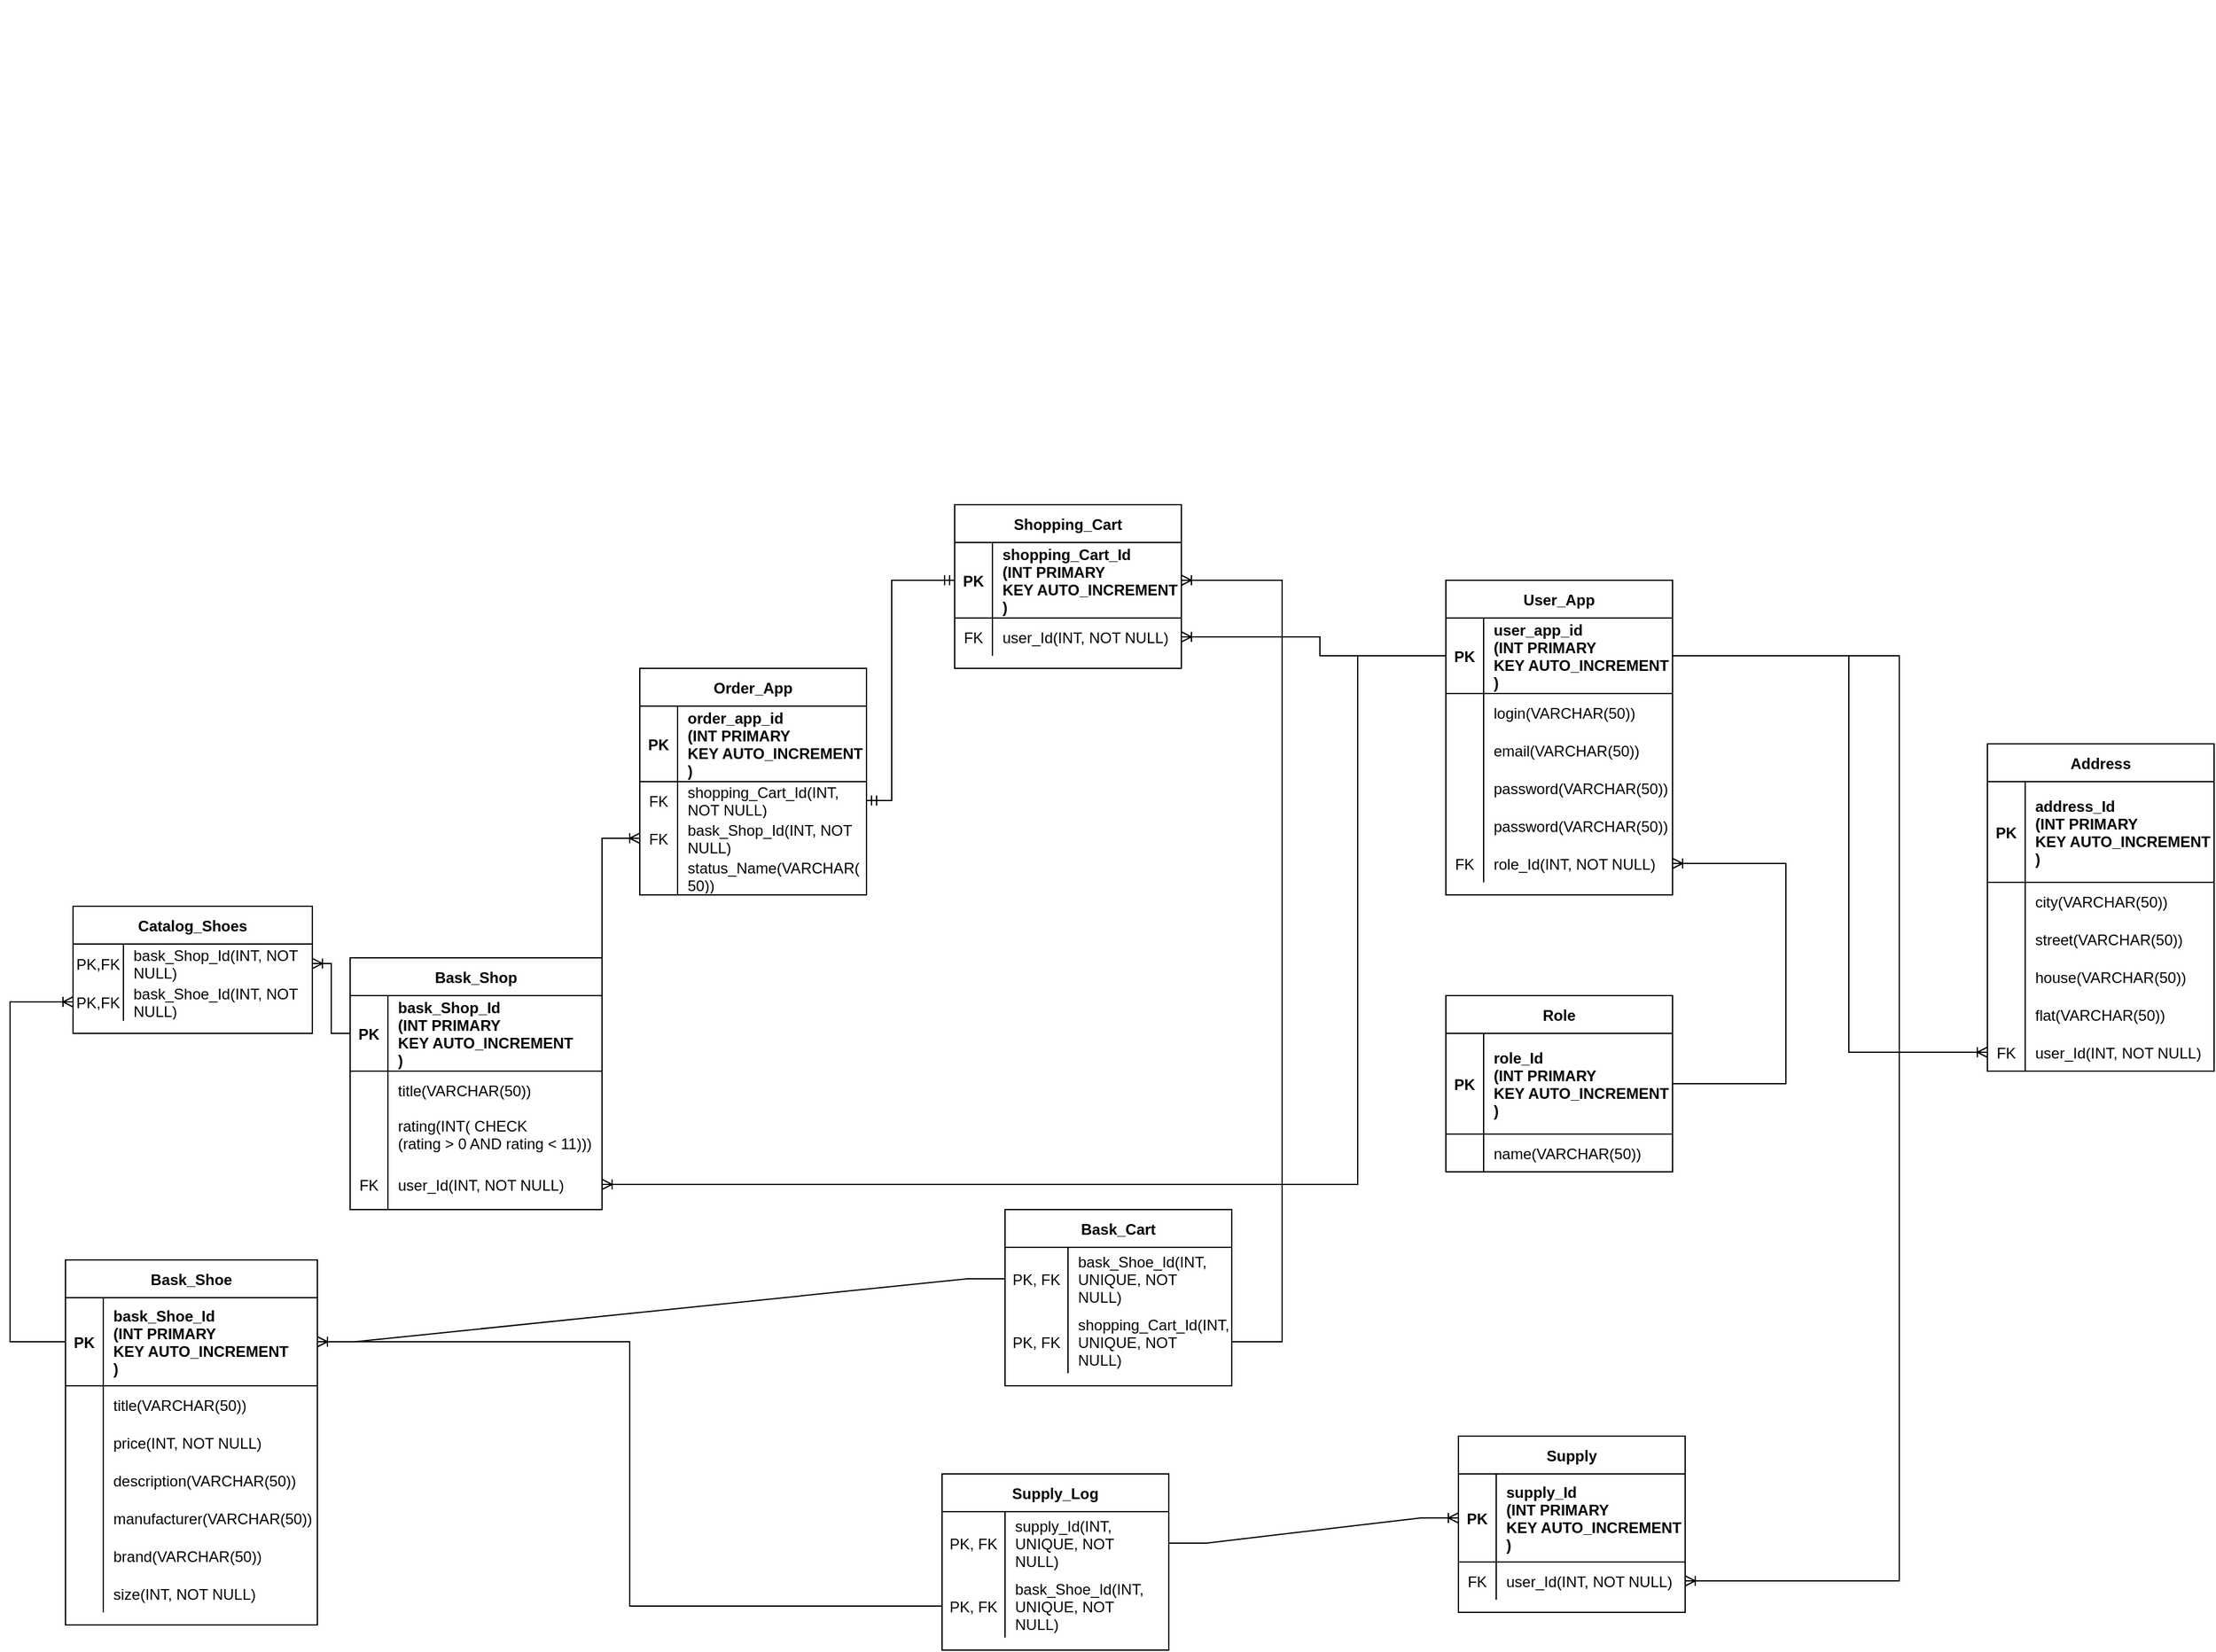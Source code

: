 <mxfile version="24.1.0" type="device">
  <diagram id="yNoJ-yTfj2-CIOD_ZB1B" name="Страница 1">
    <mxGraphModel dx="880" dy="532" grid="1" gridSize="10" guides="1" tooltips="1" connect="1" arrows="1" fold="1" page="1" pageScale="1" pageWidth="850" pageHeight="1100" math="0" shadow="0">
      <root>
        <mxCell id="0" />
        <mxCell id="1" parent="0" />
        <mxCell id="Oe3RhZO_CkqPUI96ZvwA-1" value="Bask_Shop" style="shape=table;startSize=30;container=1;collapsible=1;childLayout=tableLayout;fixedRows=1;rowLines=0;fontStyle=1;align=center;resizeLast=1;" parent="1" vertex="1">
          <mxGeometry x="300" y="1310" width="200" height="200" as="geometry" />
        </mxCell>
        <mxCell id="Oe3RhZO_CkqPUI96ZvwA-2" value="" style="shape=tableRow;horizontal=0;startSize=0;swimlaneHead=0;swimlaneBody=0;fillColor=none;collapsible=0;dropTarget=0;points=[[0,0.5],[1,0.5]];portConstraint=eastwest;top=0;left=0;right=0;bottom=1;" parent="Oe3RhZO_CkqPUI96ZvwA-1" vertex="1">
          <mxGeometry y="30" width="200" height="60" as="geometry" />
        </mxCell>
        <mxCell id="Oe3RhZO_CkqPUI96ZvwA-3" value="PK" style="shape=partialRectangle;connectable=0;fillColor=none;top=0;left=0;bottom=0;right=0;fontStyle=1;overflow=hidden;" parent="Oe3RhZO_CkqPUI96ZvwA-2" vertex="1">
          <mxGeometry width="30" height="60" as="geometry">
            <mxRectangle width="30" height="60" as="alternateBounds" />
          </mxGeometry>
        </mxCell>
        <mxCell id="Oe3RhZO_CkqPUI96ZvwA-4" value="bask_Shop_Id&#xa;(INT PRIMARY&#xa;KEY AUTO_INCREMENT&#xa;)" style="shape=partialRectangle;connectable=0;fillColor=none;top=0;left=0;bottom=0;right=0;align=left;spacingLeft=6;fontStyle=1;overflow=hidden;" parent="Oe3RhZO_CkqPUI96ZvwA-2" vertex="1">
          <mxGeometry x="30" width="170" height="60" as="geometry">
            <mxRectangle width="170" height="60" as="alternateBounds" />
          </mxGeometry>
        </mxCell>
        <mxCell id="Oe3RhZO_CkqPUI96ZvwA-5" value="" style="shape=tableRow;horizontal=0;startSize=0;swimlaneHead=0;swimlaneBody=0;fillColor=none;collapsible=0;dropTarget=0;points=[[0,0.5],[1,0.5]];portConstraint=eastwest;top=0;left=0;right=0;bottom=0;" parent="Oe3RhZO_CkqPUI96ZvwA-1" vertex="1">
          <mxGeometry y="90" width="200" height="30" as="geometry" />
        </mxCell>
        <mxCell id="Oe3RhZO_CkqPUI96ZvwA-6" value="" style="shape=partialRectangle;connectable=0;fillColor=none;top=0;left=0;bottom=0;right=0;editable=1;overflow=hidden;" parent="Oe3RhZO_CkqPUI96ZvwA-5" vertex="1">
          <mxGeometry width="30" height="30" as="geometry">
            <mxRectangle width="30" height="30" as="alternateBounds" />
          </mxGeometry>
        </mxCell>
        <mxCell id="Oe3RhZO_CkqPUI96ZvwA-7" value="title(VARCHAR(50))" style="shape=partialRectangle;connectable=0;fillColor=none;top=0;left=0;bottom=0;right=0;align=left;spacingLeft=6;overflow=hidden;" parent="Oe3RhZO_CkqPUI96ZvwA-5" vertex="1">
          <mxGeometry x="30" width="170" height="30" as="geometry">
            <mxRectangle width="170" height="30" as="alternateBounds" />
          </mxGeometry>
        </mxCell>
        <mxCell id="Oe3RhZO_CkqPUI96ZvwA-8" value="" style="shape=tableRow;horizontal=0;startSize=0;swimlaneHead=0;swimlaneBody=0;fillColor=none;collapsible=0;dropTarget=0;points=[[0,0.5],[1,0.5]];portConstraint=eastwest;top=0;left=0;right=0;bottom=0;" parent="Oe3RhZO_CkqPUI96ZvwA-1" vertex="1">
          <mxGeometry y="120" width="200" height="40" as="geometry" />
        </mxCell>
        <mxCell id="Oe3RhZO_CkqPUI96ZvwA-9" value="" style="shape=partialRectangle;connectable=0;fillColor=none;top=0;left=0;bottom=0;right=0;editable=1;overflow=hidden;" parent="Oe3RhZO_CkqPUI96ZvwA-8" vertex="1">
          <mxGeometry width="30" height="40" as="geometry">
            <mxRectangle width="30" height="40" as="alternateBounds" />
          </mxGeometry>
        </mxCell>
        <mxCell id="Oe3RhZO_CkqPUI96ZvwA-10" value="rating(INT( CHECK&#xa;(rating &gt; 0 AND rating &lt; 11)))" style="shape=partialRectangle;connectable=0;fillColor=none;top=0;left=0;bottom=0;right=0;align=left;spacingLeft=6;overflow=hidden;" parent="Oe3RhZO_CkqPUI96ZvwA-8" vertex="1">
          <mxGeometry x="30" width="170" height="40" as="geometry">
            <mxRectangle width="170" height="40" as="alternateBounds" />
          </mxGeometry>
        </mxCell>
        <mxCell id="acUnDzxLxOaTNAQlSImX-4" value="" style="shape=tableRow;horizontal=0;startSize=0;swimlaneHead=0;swimlaneBody=0;fillColor=none;collapsible=0;dropTarget=0;points=[[0,0.5],[1,0.5]];portConstraint=eastwest;top=0;left=0;right=0;bottom=0;" parent="Oe3RhZO_CkqPUI96ZvwA-1" vertex="1">
          <mxGeometry y="160" width="200" height="40" as="geometry" />
        </mxCell>
        <mxCell id="acUnDzxLxOaTNAQlSImX-5" value="FK" style="shape=partialRectangle;connectable=0;fillColor=none;top=0;left=0;bottom=0;right=0;editable=1;overflow=hidden;" parent="acUnDzxLxOaTNAQlSImX-4" vertex="1">
          <mxGeometry width="30" height="40" as="geometry">
            <mxRectangle width="30" height="40" as="alternateBounds" />
          </mxGeometry>
        </mxCell>
        <mxCell id="acUnDzxLxOaTNAQlSImX-6" value="user_Id(INT, NOT NULL)" style="shape=partialRectangle;connectable=0;fillColor=none;top=0;left=0;bottom=0;right=0;align=left;spacingLeft=6;overflow=hidden;" parent="acUnDzxLxOaTNAQlSImX-4" vertex="1">
          <mxGeometry x="30" width="170" height="40" as="geometry">
            <mxRectangle width="170" height="40" as="alternateBounds" />
          </mxGeometry>
        </mxCell>
        <mxCell id="Oe3RhZO_CkqPUI96ZvwA-21" value="Order_App" style="shape=table;startSize=30;container=1;collapsible=1;childLayout=tableLayout;fixedRows=1;rowLines=0;fontStyle=1;align=center;resizeLast=1;" parent="1" vertex="1">
          <mxGeometry x="530" y="1080" width="180" height="180" as="geometry" />
        </mxCell>
        <mxCell id="Oe3RhZO_CkqPUI96ZvwA-22" value="" style="shape=tableRow;horizontal=0;startSize=0;swimlaneHead=0;swimlaneBody=0;fillColor=none;collapsible=0;dropTarget=0;points=[[0,0.5],[1,0.5]];portConstraint=eastwest;top=0;left=0;right=0;bottom=1;" parent="Oe3RhZO_CkqPUI96ZvwA-21" vertex="1">
          <mxGeometry y="30" width="180" height="60" as="geometry" />
        </mxCell>
        <mxCell id="Oe3RhZO_CkqPUI96ZvwA-23" value="PK" style="shape=partialRectangle;connectable=0;fillColor=none;top=0;left=0;bottom=0;right=0;fontStyle=1;overflow=hidden;" parent="Oe3RhZO_CkqPUI96ZvwA-22" vertex="1">
          <mxGeometry width="30" height="60" as="geometry">
            <mxRectangle width="30" height="60" as="alternateBounds" />
          </mxGeometry>
        </mxCell>
        <mxCell id="Oe3RhZO_CkqPUI96ZvwA-24" value="order_app_id&#xa;(INT PRIMARY&#xa;KEY AUTO_INCREMENT&#xa;)" style="shape=partialRectangle;connectable=0;fillColor=none;top=0;left=0;bottom=0;right=0;align=left;spacingLeft=6;fontStyle=1;overflow=hidden;" parent="Oe3RhZO_CkqPUI96ZvwA-22" vertex="1">
          <mxGeometry x="30" width="150" height="60" as="geometry">
            <mxRectangle width="150" height="60" as="alternateBounds" />
          </mxGeometry>
        </mxCell>
        <mxCell id="Oe3RhZO_CkqPUI96ZvwA-25" value="" style="shape=tableRow;horizontal=0;startSize=0;swimlaneHead=0;swimlaneBody=0;fillColor=none;collapsible=0;dropTarget=0;points=[[0,0.5],[1,0.5]];portConstraint=eastwest;top=0;left=0;right=0;bottom=0;" parent="Oe3RhZO_CkqPUI96ZvwA-21" vertex="1">
          <mxGeometry y="90" width="180" height="30" as="geometry" />
        </mxCell>
        <mxCell id="Oe3RhZO_CkqPUI96ZvwA-26" value="FK" style="shape=partialRectangle;connectable=0;fillColor=none;top=0;left=0;bottom=0;right=0;editable=1;overflow=hidden;" parent="Oe3RhZO_CkqPUI96ZvwA-25" vertex="1">
          <mxGeometry width="30" height="30" as="geometry">
            <mxRectangle width="30" height="30" as="alternateBounds" />
          </mxGeometry>
        </mxCell>
        <mxCell id="Oe3RhZO_CkqPUI96ZvwA-27" value="shopping_Cart_Id(INT, &#xa;NOT NULL)" style="shape=partialRectangle;connectable=0;fillColor=none;top=0;left=0;bottom=0;right=0;align=left;spacingLeft=6;overflow=hidden;" parent="Oe3RhZO_CkqPUI96ZvwA-25" vertex="1">
          <mxGeometry x="30" width="150" height="30" as="geometry">
            <mxRectangle width="150" height="30" as="alternateBounds" />
          </mxGeometry>
        </mxCell>
        <mxCell id="Oe3RhZO_CkqPUI96ZvwA-28" value="" style="shape=tableRow;horizontal=0;startSize=0;swimlaneHead=0;swimlaneBody=0;fillColor=none;collapsible=0;dropTarget=0;points=[[0,0.5],[1,0.5]];portConstraint=eastwest;top=0;left=0;right=0;bottom=0;" parent="Oe3RhZO_CkqPUI96ZvwA-21" vertex="1">
          <mxGeometry y="120" width="180" height="30" as="geometry" />
        </mxCell>
        <mxCell id="Oe3RhZO_CkqPUI96ZvwA-29" value="FK" style="shape=partialRectangle;connectable=0;fillColor=none;top=0;left=0;bottom=0;right=0;editable=1;overflow=hidden;" parent="Oe3RhZO_CkqPUI96ZvwA-28" vertex="1">
          <mxGeometry width="30" height="30" as="geometry">
            <mxRectangle width="30" height="30" as="alternateBounds" />
          </mxGeometry>
        </mxCell>
        <mxCell id="Oe3RhZO_CkqPUI96ZvwA-30" value="bask_Shop_Id(INT, NOT&#xa;NULL)" style="shape=partialRectangle;connectable=0;fillColor=none;top=0;left=0;bottom=0;right=0;align=left;spacingLeft=6;overflow=hidden;" parent="Oe3RhZO_CkqPUI96ZvwA-28" vertex="1">
          <mxGeometry x="30" width="150" height="30" as="geometry">
            <mxRectangle width="150" height="30" as="alternateBounds" />
          </mxGeometry>
        </mxCell>
        <mxCell id="MRUeDRa-ElL_j2TkJYQ9-1" value="" style="shape=tableRow;horizontal=0;startSize=0;swimlaneHead=0;swimlaneBody=0;fillColor=none;collapsible=0;dropTarget=0;points=[[0,0.5],[1,0.5]];portConstraint=eastwest;top=0;left=0;right=0;bottom=0;" parent="Oe3RhZO_CkqPUI96ZvwA-21" vertex="1">
          <mxGeometry y="150" width="180" height="30" as="geometry" />
        </mxCell>
        <mxCell id="MRUeDRa-ElL_j2TkJYQ9-2" value="" style="shape=partialRectangle;connectable=0;fillColor=none;top=0;left=0;bottom=0;right=0;editable=1;overflow=hidden;" parent="MRUeDRa-ElL_j2TkJYQ9-1" vertex="1">
          <mxGeometry width="30" height="30" as="geometry">
            <mxRectangle width="30" height="30" as="alternateBounds" />
          </mxGeometry>
        </mxCell>
        <mxCell id="MRUeDRa-ElL_j2TkJYQ9-3" value="status_Name(VARCHAR(&#xa;50))" style="shape=partialRectangle;connectable=0;fillColor=none;top=0;left=0;bottom=0;right=0;align=left;spacingLeft=6;overflow=hidden;" parent="MRUeDRa-ElL_j2TkJYQ9-1" vertex="1">
          <mxGeometry x="30" width="150" height="30" as="geometry">
            <mxRectangle width="150" height="30" as="alternateBounds" />
          </mxGeometry>
        </mxCell>
        <mxCell id="Oe3RhZO_CkqPUI96ZvwA-47" value="Address" style="shape=table;startSize=30;container=1;collapsible=1;childLayout=tableLayout;fixedRows=1;rowLines=0;fontStyle=1;align=center;resizeLast=1;" parent="1" vertex="1">
          <mxGeometry x="1600" y="1140" width="180" height="260" as="geometry" />
        </mxCell>
        <mxCell id="Oe3RhZO_CkqPUI96ZvwA-48" value="" style="shape=tableRow;horizontal=0;startSize=0;swimlaneHead=0;swimlaneBody=0;fillColor=none;collapsible=0;dropTarget=0;points=[[0,0.5],[1,0.5]];portConstraint=eastwest;top=0;left=0;right=0;bottom=1;" parent="Oe3RhZO_CkqPUI96ZvwA-47" vertex="1">
          <mxGeometry y="30" width="180" height="80" as="geometry" />
        </mxCell>
        <mxCell id="Oe3RhZO_CkqPUI96ZvwA-49" value="PK" style="shape=partialRectangle;connectable=0;fillColor=none;top=0;left=0;bottom=0;right=0;fontStyle=1;overflow=hidden;" parent="Oe3RhZO_CkqPUI96ZvwA-48" vertex="1">
          <mxGeometry width="30" height="80" as="geometry">
            <mxRectangle width="30" height="80" as="alternateBounds" />
          </mxGeometry>
        </mxCell>
        <mxCell id="Oe3RhZO_CkqPUI96ZvwA-50" value="address_Id&#xa;(INT PRIMARY&#xa;KEY AUTO_INCREMENT&#xa;)" style="shape=partialRectangle;connectable=0;fillColor=none;top=0;left=0;bottom=0;right=0;align=left;spacingLeft=6;fontStyle=1;overflow=hidden;" parent="Oe3RhZO_CkqPUI96ZvwA-48" vertex="1">
          <mxGeometry x="30" width="150" height="80" as="geometry">
            <mxRectangle width="150" height="80" as="alternateBounds" />
          </mxGeometry>
        </mxCell>
        <mxCell id="Oe3RhZO_CkqPUI96ZvwA-51" value="" style="shape=tableRow;horizontal=0;startSize=0;swimlaneHead=0;swimlaneBody=0;fillColor=none;collapsible=0;dropTarget=0;points=[[0,0.5],[1,0.5]];portConstraint=eastwest;top=0;left=0;right=0;bottom=0;" parent="Oe3RhZO_CkqPUI96ZvwA-47" vertex="1">
          <mxGeometry y="110" width="180" height="30" as="geometry" />
        </mxCell>
        <mxCell id="Oe3RhZO_CkqPUI96ZvwA-52" value="" style="shape=partialRectangle;connectable=0;fillColor=none;top=0;left=0;bottom=0;right=0;editable=1;overflow=hidden;" parent="Oe3RhZO_CkqPUI96ZvwA-51" vertex="1">
          <mxGeometry width="30" height="30" as="geometry">
            <mxRectangle width="30" height="30" as="alternateBounds" />
          </mxGeometry>
        </mxCell>
        <mxCell id="Oe3RhZO_CkqPUI96ZvwA-53" value="city(VARCHAR(50))" style="shape=partialRectangle;connectable=0;fillColor=none;top=0;left=0;bottom=0;right=0;align=left;spacingLeft=6;overflow=hidden;" parent="Oe3RhZO_CkqPUI96ZvwA-51" vertex="1">
          <mxGeometry x="30" width="150" height="30" as="geometry">
            <mxRectangle width="150" height="30" as="alternateBounds" />
          </mxGeometry>
        </mxCell>
        <mxCell id="Oe3RhZO_CkqPUI96ZvwA-54" value="" style="shape=tableRow;horizontal=0;startSize=0;swimlaneHead=0;swimlaneBody=0;fillColor=none;collapsible=0;dropTarget=0;points=[[0,0.5],[1,0.5]];portConstraint=eastwest;top=0;left=0;right=0;bottom=0;" parent="Oe3RhZO_CkqPUI96ZvwA-47" vertex="1">
          <mxGeometry y="140" width="180" height="30" as="geometry" />
        </mxCell>
        <mxCell id="Oe3RhZO_CkqPUI96ZvwA-55" value="" style="shape=partialRectangle;connectable=0;fillColor=none;top=0;left=0;bottom=0;right=0;editable=1;overflow=hidden;" parent="Oe3RhZO_CkqPUI96ZvwA-54" vertex="1">
          <mxGeometry width="30" height="30" as="geometry">
            <mxRectangle width="30" height="30" as="alternateBounds" />
          </mxGeometry>
        </mxCell>
        <mxCell id="Oe3RhZO_CkqPUI96ZvwA-56" value="street(VARCHAR(50))" style="shape=partialRectangle;connectable=0;fillColor=none;top=0;left=0;bottom=0;right=0;align=left;spacingLeft=6;overflow=hidden;" parent="Oe3RhZO_CkqPUI96ZvwA-54" vertex="1">
          <mxGeometry x="30" width="150" height="30" as="geometry">
            <mxRectangle width="150" height="30" as="alternateBounds" />
          </mxGeometry>
        </mxCell>
        <mxCell id="Oe3RhZO_CkqPUI96ZvwA-57" value="" style="shape=tableRow;horizontal=0;startSize=0;swimlaneHead=0;swimlaneBody=0;fillColor=none;collapsible=0;dropTarget=0;points=[[0,0.5],[1,0.5]];portConstraint=eastwest;top=0;left=0;right=0;bottom=0;" parent="Oe3RhZO_CkqPUI96ZvwA-47" vertex="1">
          <mxGeometry y="170" width="180" height="30" as="geometry" />
        </mxCell>
        <mxCell id="Oe3RhZO_CkqPUI96ZvwA-58" value="" style="shape=partialRectangle;connectable=0;fillColor=none;top=0;left=0;bottom=0;right=0;editable=1;overflow=hidden;" parent="Oe3RhZO_CkqPUI96ZvwA-57" vertex="1">
          <mxGeometry width="30" height="30" as="geometry">
            <mxRectangle width="30" height="30" as="alternateBounds" />
          </mxGeometry>
        </mxCell>
        <mxCell id="Oe3RhZO_CkqPUI96ZvwA-59" value="house(VARCHAR(50))" style="shape=partialRectangle;connectable=0;fillColor=none;top=0;left=0;bottom=0;right=0;align=left;spacingLeft=6;overflow=hidden;" parent="Oe3RhZO_CkqPUI96ZvwA-57" vertex="1">
          <mxGeometry x="30" width="150" height="30" as="geometry">
            <mxRectangle width="150" height="30" as="alternateBounds" />
          </mxGeometry>
        </mxCell>
        <mxCell id="Oe3RhZO_CkqPUI96ZvwA-60" value="" style="shape=tableRow;horizontal=0;startSize=0;swimlaneHead=0;swimlaneBody=0;fillColor=none;collapsible=0;dropTarget=0;points=[[0,0.5],[1,0.5]];portConstraint=eastwest;top=0;left=0;right=0;bottom=0;" parent="Oe3RhZO_CkqPUI96ZvwA-47" vertex="1">
          <mxGeometry y="200" width="180" height="30" as="geometry" />
        </mxCell>
        <mxCell id="Oe3RhZO_CkqPUI96ZvwA-61" value="" style="shape=partialRectangle;connectable=0;fillColor=none;top=0;left=0;bottom=0;right=0;editable=1;overflow=hidden;" parent="Oe3RhZO_CkqPUI96ZvwA-60" vertex="1">
          <mxGeometry width="30" height="30" as="geometry">
            <mxRectangle width="30" height="30" as="alternateBounds" />
          </mxGeometry>
        </mxCell>
        <mxCell id="Oe3RhZO_CkqPUI96ZvwA-62" value="flat(VARCHAR(50))" style="shape=partialRectangle;connectable=0;fillColor=none;top=0;left=0;bottom=0;right=0;align=left;spacingLeft=6;overflow=hidden;" parent="Oe3RhZO_CkqPUI96ZvwA-60" vertex="1">
          <mxGeometry x="30" width="150" height="30" as="geometry">
            <mxRectangle width="150" height="30" as="alternateBounds" />
          </mxGeometry>
        </mxCell>
        <mxCell id="acUnDzxLxOaTNAQlSImX-10" value="" style="shape=tableRow;horizontal=0;startSize=0;swimlaneHead=0;swimlaneBody=0;fillColor=none;collapsible=0;dropTarget=0;points=[[0,0.5],[1,0.5]];portConstraint=eastwest;top=0;left=0;right=0;bottom=0;" parent="Oe3RhZO_CkqPUI96ZvwA-47" vertex="1">
          <mxGeometry y="230" width="180" height="30" as="geometry" />
        </mxCell>
        <mxCell id="acUnDzxLxOaTNAQlSImX-11" value="FK" style="shape=partialRectangle;connectable=0;fillColor=none;top=0;left=0;bottom=0;right=0;editable=1;overflow=hidden;" parent="acUnDzxLxOaTNAQlSImX-10" vertex="1">
          <mxGeometry width="30" height="30" as="geometry">
            <mxRectangle width="30" height="30" as="alternateBounds" />
          </mxGeometry>
        </mxCell>
        <mxCell id="acUnDzxLxOaTNAQlSImX-12" value="user_Id(INT, NOT NULL)" style="shape=partialRectangle;connectable=0;fillColor=none;top=0;left=0;bottom=0;right=0;align=left;spacingLeft=6;overflow=hidden;" parent="acUnDzxLxOaTNAQlSImX-10" vertex="1">
          <mxGeometry x="30" width="150" height="30" as="geometry">
            <mxRectangle width="150" height="30" as="alternateBounds" />
          </mxGeometry>
        </mxCell>
        <mxCell id="Oe3RhZO_CkqPUI96ZvwA-73" value="Catalog_Shoes" style="shape=table;startSize=30;container=1;collapsible=1;childLayout=tableLayout;fixedRows=1;rowLines=0;fontStyle=1;align=center;resizeLast=1;" parent="1" vertex="1">
          <mxGeometry x="80" y="1269" width="190" height="101.0" as="geometry" />
        </mxCell>
        <mxCell id="Oe3RhZO_CkqPUI96ZvwA-77" value="" style="shape=tableRow;horizontal=0;startSize=0;swimlaneHead=0;swimlaneBody=0;fillColor=none;collapsible=0;dropTarget=0;points=[[0,0.5],[1,0.5]];portConstraint=eastwest;top=0;left=0;right=0;bottom=0;" parent="Oe3RhZO_CkqPUI96ZvwA-73" vertex="1">
          <mxGeometry y="30" width="190" height="31" as="geometry" />
        </mxCell>
        <mxCell id="Oe3RhZO_CkqPUI96ZvwA-78" value="PK,FK" style="shape=partialRectangle;connectable=0;fillColor=none;top=0;left=0;bottom=0;right=0;editable=1;overflow=hidden;" parent="Oe3RhZO_CkqPUI96ZvwA-77" vertex="1">
          <mxGeometry width="40" height="31" as="geometry">
            <mxRectangle width="40" height="31" as="alternateBounds" />
          </mxGeometry>
        </mxCell>
        <mxCell id="Oe3RhZO_CkqPUI96ZvwA-79" value="bask_Shop_Id(INT, NOT&#xa;NULL)" style="shape=partialRectangle;connectable=0;fillColor=none;top=0;left=0;bottom=0;right=0;align=left;spacingLeft=6;overflow=hidden;" parent="Oe3RhZO_CkqPUI96ZvwA-77" vertex="1">
          <mxGeometry x="40" width="150" height="31" as="geometry">
            <mxRectangle width="150" height="31" as="alternateBounds" />
          </mxGeometry>
        </mxCell>
        <mxCell id="Oe3RhZO_CkqPUI96ZvwA-80" value="" style="shape=tableRow;horizontal=0;startSize=0;swimlaneHead=0;swimlaneBody=0;fillColor=none;collapsible=0;dropTarget=0;points=[[0,0.5],[1,0.5]];portConstraint=eastwest;top=0;left=0;right=0;bottom=0;" parent="Oe3RhZO_CkqPUI96ZvwA-73" vertex="1">
          <mxGeometry y="61" width="190" height="30" as="geometry" />
        </mxCell>
        <mxCell id="Oe3RhZO_CkqPUI96ZvwA-81" value="PK,FK" style="shape=partialRectangle;connectable=0;fillColor=none;top=0;left=0;bottom=0;right=0;editable=1;overflow=hidden;" parent="Oe3RhZO_CkqPUI96ZvwA-80" vertex="1">
          <mxGeometry width="40" height="30" as="geometry">
            <mxRectangle width="40" height="30" as="alternateBounds" />
          </mxGeometry>
        </mxCell>
        <mxCell id="Oe3RhZO_CkqPUI96ZvwA-82" value="bask_Shoe_Id(INT, NOT&#xa;NULL)" style="shape=partialRectangle;connectable=0;fillColor=none;top=0;left=0;bottom=0;right=0;align=left;spacingLeft=6;overflow=hidden;" parent="Oe3RhZO_CkqPUI96ZvwA-80" vertex="1">
          <mxGeometry x="40" width="150" height="30" as="geometry">
            <mxRectangle width="150" height="30" as="alternateBounds" />
          </mxGeometry>
        </mxCell>
        <mxCell id="Oe3RhZO_CkqPUI96ZvwA-83" value="Bask_Shoe" style="shape=table;startSize=30;container=1;collapsible=1;childLayout=tableLayout;fixedRows=1;rowLines=0;fontStyle=1;align=center;resizeLast=1;" parent="1" vertex="1">
          <mxGeometry x="74" y="1550" width="200" height="290" as="geometry" />
        </mxCell>
        <mxCell id="Oe3RhZO_CkqPUI96ZvwA-84" value="" style="shape=tableRow;horizontal=0;startSize=0;swimlaneHead=0;swimlaneBody=0;fillColor=none;collapsible=0;dropTarget=0;points=[[0,0.5],[1,0.5]];portConstraint=eastwest;top=0;left=0;right=0;bottom=1;" parent="Oe3RhZO_CkqPUI96ZvwA-83" vertex="1">
          <mxGeometry y="30" width="200" height="70" as="geometry" />
        </mxCell>
        <mxCell id="Oe3RhZO_CkqPUI96ZvwA-85" value="PK" style="shape=partialRectangle;connectable=0;fillColor=none;top=0;left=0;bottom=0;right=0;fontStyle=1;overflow=hidden;" parent="Oe3RhZO_CkqPUI96ZvwA-84" vertex="1">
          <mxGeometry width="30" height="70" as="geometry">
            <mxRectangle width="30" height="70" as="alternateBounds" />
          </mxGeometry>
        </mxCell>
        <mxCell id="Oe3RhZO_CkqPUI96ZvwA-86" value="bask_Shoe_Id&#xa;(INT PRIMARY&#xa;KEY AUTO_INCREMENT&#xa;)" style="shape=partialRectangle;connectable=0;fillColor=none;top=0;left=0;bottom=0;right=0;align=left;spacingLeft=6;fontStyle=1;overflow=hidden;" parent="Oe3RhZO_CkqPUI96ZvwA-84" vertex="1">
          <mxGeometry x="30" width="170" height="70" as="geometry">
            <mxRectangle width="170" height="70" as="alternateBounds" />
          </mxGeometry>
        </mxCell>
        <mxCell id="Oe3RhZO_CkqPUI96ZvwA-87" value="" style="shape=tableRow;horizontal=0;startSize=0;swimlaneHead=0;swimlaneBody=0;fillColor=none;collapsible=0;dropTarget=0;points=[[0,0.5],[1,0.5]];portConstraint=eastwest;top=0;left=0;right=0;bottom=0;" parent="Oe3RhZO_CkqPUI96ZvwA-83" vertex="1">
          <mxGeometry y="100" width="200" height="30" as="geometry" />
        </mxCell>
        <mxCell id="Oe3RhZO_CkqPUI96ZvwA-88" value="" style="shape=partialRectangle;connectable=0;fillColor=none;top=0;left=0;bottom=0;right=0;editable=1;overflow=hidden;" parent="Oe3RhZO_CkqPUI96ZvwA-87" vertex="1">
          <mxGeometry width="30" height="30" as="geometry">
            <mxRectangle width="30" height="30" as="alternateBounds" />
          </mxGeometry>
        </mxCell>
        <mxCell id="Oe3RhZO_CkqPUI96ZvwA-89" value="title(VARCHAR(50))" style="shape=partialRectangle;connectable=0;fillColor=none;top=0;left=0;bottom=0;right=0;align=left;spacingLeft=6;overflow=hidden;" parent="Oe3RhZO_CkqPUI96ZvwA-87" vertex="1">
          <mxGeometry x="30" width="170" height="30" as="geometry">
            <mxRectangle width="170" height="30" as="alternateBounds" />
          </mxGeometry>
        </mxCell>
        <mxCell id="Oe3RhZO_CkqPUI96ZvwA-90" value="" style="shape=tableRow;horizontal=0;startSize=0;swimlaneHead=0;swimlaneBody=0;fillColor=none;collapsible=0;dropTarget=0;points=[[0,0.5],[1,0.5]];portConstraint=eastwest;top=0;left=0;right=0;bottom=0;" parent="Oe3RhZO_CkqPUI96ZvwA-83" vertex="1">
          <mxGeometry y="130" width="200" height="30" as="geometry" />
        </mxCell>
        <mxCell id="Oe3RhZO_CkqPUI96ZvwA-91" value="" style="shape=partialRectangle;connectable=0;fillColor=none;top=0;left=0;bottom=0;right=0;editable=1;overflow=hidden;" parent="Oe3RhZO_CkqPUI96ZvwA-90" vertex="1">
          <mxGeometry width="30" height="30" as="geometry">
            <mxRectangle width="30" height="30" as="alternateBounds" />
          </mxGeometry>
        </mxCell>
        <mxCell id="Oe3RhZO_CkqPUI96ZvwA-92" value="price(INT, NOT NULL)" style="shape=partialRectangle;connectable=0;fillColor=none;top=0;left=0;bottom=0;right=0;align=left;spacingLeft=6;overflow=hidden;" parent="Oe3RhZO_CkqPUI96ZvwA-90" vertex="1">
          <mxGeometry x="30" width="170" height="30" as="geometry">
            <mxRectangle width="170" height="30" as="alternateBounds" />
          </mxGeometry>
        </mxCell>
        <mxCell id="Oe3RhZO_CkqPUI96ZvwA-93" value="" style="shape=tableRow;horizontal=0;startSize=0;swimlaneHead=0;swimlaneBody=0;fillColor=none;collapsible=0;dropTarget=0;points=[[0,0.5],[1,0.5]];portConstraint=eastwest;top=0;left=0;right=0;bottom=0;" parent="Oe3RhZO_CkqPUI96ZvwA-83" vertex="1">
          <mxGeometry y="160" width="200" height="30" as="geometry" />
        </mxCell>
        <mxCell id="Oe3RhZO_CkqPUI96ZvwA-94" value="" style="shape=partialRectangle;connectable=0;fillColor=none;top=0;left=0;bottom=0;right=0;editable=1;overflow=hidden;" parent="Oe3RhZO_CkqPUI96ZvwA-93" vertex="1">
          <mxGeometry width="30" height="30" as="geometry">
            <mxRectangle width="30" height="30" as="alternateBounds" />
          </mxGeometry>
        </mxCell>
        <mxCell id="Oe3RhZO_CkqPUI96ZvwA-95" value="description(VARCHAR(50))" style="shape=partialRectangle;connectable=0;fillColor=none;top=0;left=0;bottom=0;right=0;align=left;spacingLeft=6;overflow=hidden;" parent="Oe3RhZO_CkqPUI96ZvwA-93" vertex="1">
          <mxGeometry x="30" width="170" height="30" as="geometry">
            <mxRectangle width="170" height="30" as="alternateBounds" />
          </mxGeometry>
        </mxCell>
        <mxCell id="DuKugD7P0NsmgnLNHmeD-237" value="" style="shape=tableRow;horizontal=0;startSize=0;swimlaneHead=0;swimlaneBody=0;fillColor=none;collapsible=0;dropTarget=0;points=[[0,0.5],[1,0.5]];portConstraint=eastwest;top=0;left=0;right=0;bottom=0;" parent="Oe3RhZO_CkqPUI96ZvwA-83" vertex="1">
          <mxGeometry y="190" width="200" height="30" as="geometry" />
        </mxCell>
        <mxCell id="DuKugD7P0NsmgnLNHmeD-238" value="" style="shape=partialRectangle;connectable=0;fillColor=none;top=0;left=0;bottom=0;right=0;editable=1;overflow=hidden;" parent="DuKugD7P0NsmgnLNHmeD-237" vertex="1">
          <mxGeometry width="30" height="30" as="geometry">
            <mxRectangle width="30" height="30" as="alternateBounds" />
          </mxGeometry>
        </mxCell>
        <mxCell id="DuKugD7P0NsmgnLNHmeD-239" value="manufacturer(VARCHAR(50))" style="shape=partialRectangle;connectable=0;fillColor=none;top=0;left=0;bottom=0;right=0;align=left;spacingLeft=6;overflow=hidden;" parent="DuKugD7P0NsmgnLNHmeD-237" vertex="1">
          <mxGeometry x="30" width="170" height="30" as="geometry">
            <mxRectangle width="170" height="30" as="alternateBounds" />
          </mxGeometry>
        </mxCell>
        <mxCell id="DuKugD7P0NsmgnLNHmeD-246" value="" style="shape=tableRow;horizontal=0;startSize=0;swimlaneHead=0;swimlaneBody=0;fillColor=none;collapsible=0;dropTarget=0;points=[[0,0.5],[1,0.5]];portConstraint=eastwest;top=0;left=0;right=0;bottom=0;" parent="Oe3RhZO_CkqPUI96ZvwA-83" vertex="1">
          <mxGeometry y="220" width="200" height="30" as="geometry" />
        </mxCell>
        <mxCell id="DuKugD7P0NsmgnLNHmeD-247" value="" style="shape=partialRectangle;connectable=0;fillColor=none;top=0;left=0;bottom=0;right=0;editable=1;overflow=hidden;" parent="DuKugD7P0NsmgnLNHmeD-246" vertex="1">
          <mxGeometry width="30" height="30" as="geometry">
            <mxRectangle width="30" height="30" as="alternateBounds" />
          </mxGeometry>
        </mxCell>
        <mxCell id="DuKugD7P0NsmgnLNHmeD-248" value="brand(VARCHAR(50))" style="shape=partialRectangle;connectable=0;fillColor=none;top=0;left=0;bottom=0;right=0;align=left;spacingLeft=6;overflow=hidden;" parent="DuKugD7P0NsmgnLNHmeD-246" vertex="1">
          <mxGeometry x="30" width="170" height="30" as="geometry">
            <mxRectangle width="170" height="30" as="alternateBounds" />
          </mxGeometry>
        </mxCell>
        <mxCell id="DuKugD7P0NsmgnLNHmeD-258" value="" style="shape=tableRow;horizontal=0;startSize=0;swimlaneHead=0;swimlaneBody=0;fillColor=none;collapsible=0;dropTarget=0;points=[[0,0.5],[1,0.5]];portConstraint=eastwest;top=0;left=0;right=0;bottom=0;" parent="Oe3RhZO_CkqPUI96ZvwA-83" vertex="1">
          <mxGeometry y="250" width="200" height="30" as="geometry" />
        </mxCell>
        <mxCell id="DuKugD7P0NsmgnLNHmeD-259" value="" style="shape=partialRectangle;connectable=0;fillColor=none;top=0;left=0;bottom=0;right=0;editable=1;overflow=hidden;" parent="DuKugD7P0NsmgnLNHmeD-258" vertex="1">
          <mxGeometry width="30" height="30" as="geometry">
            <mxRectangle width="30" height="30" as="alternateBounds" />
          </mxGeometry>
        </mxCell>
        <mxCell id="DuKugD7P0NsmgnLNHmeD-260" value="size(INT, NOT NULL)" style="shape=partialRectangle;connectable=0;fillColor=none;top=0;left=0;bottom=0;right=0;align=left;spacingLeft=6;overflow=hidden;" parent="DuKugD7P0NsmgnLNHmeD-258" vertex="1">
          <mxGeometry x="30" width="170" height="30" as="geometry">
            <mxRectangle width="170" height="30" as="alternateBounds" />
          </mxGeometry>
        </mxCell>
        <mxCell id="Oe3RhZO_CkqPUI96ZvwA-99" value="Shopping_Cart" style="shape=table;startSize=30;container=1;collapsible=1;childLayout=tableLayout;fixedRows=1;rowLines=0;fontStyle=1;align=center;resizeLast=1;" parent="1" vertex="1">
          <mxGeometry x="780" y="950" width="180" height="130" as="geometry" />
        </mxCell>
        <mxCell id="Oe3RhZO_CkqPUI96ZvwA-100" value="" style="shape=tableRow;horizontal=0;startSize=0;swimlaneHead=0;swimlaneBody=0;fillColor=none;collapsible=0;dropTarget=0;points=[[0,0.5],[1,0.5]];portConstraint=eastwest;top=0;left=0;right=0;bottom=1;" parent="Oe3RhZO_CkqPUI96ZvwA-99" vertex="1">
          <mxGeometry y="30" width="180" height="60" as="geometry" />
        </mxCell>
        <mxCell id="Oe3RhZO_CkqPUI96ZvwA-101" value="PK" style="shape=partialRectangle;connectable=0;fillColor=none;top=0;left=0;bottom=0;right=0;fontStyle=1;overflow=hidden;" parent="Oe3RhZO_CkqPUI96ZvwA-100" vertex="1">
          <mxGeometry width="30" height="60" as="geometry">
            <mxRectangle width="30" height="60" as="alternateBounds" />
          </mxGeometry>
        </mxCell>
        <mxCell id="Oe3RhZO_CkqPUI96ZvwA-102" value="shopping_Cart_Id&#xa;(INT PRIMARY&#xa;KEY AUTO_INCREMENT&#xa;)" style="shape=partialRectangle;connectable=0;fillColor=none;top=0;left=0;bottom=0;right=0;align=left;spacingLeft=6;fontStyle=1;overflow=hidden;" parent="Oe3RhZO_CkqPUI96ZvwA-100" vertex="1">
          <mxGeometry x="30" width="150" height="60" as="geometry">
            <mxRectangle width="150" height="60" as="alternateBounds" />
          </mxGeometry>
        </mxCell>
        <mxCell id="Oe3RhZO_CkqPUI96ZvwA-106" value="" style="shape=tableRow;horizontal=0;startSize=0;swimlaneHead=0;swimlaneBody=0;fillColor=none;collapsible=0;dropTarget=0;points=[[0,0.5],[1,0.5]];portConstraint=eastwest;top=0;left=0;right=0;bottom=0;" parent="Oe3RhZO_CkqPUI96ZvwA-99" vertex="1">
          <mxGeometry y="90" width="180" height="30" as="geometry" />
        </mxCell>
        <mxCell id="Oe3RhZO_CkqPUI96ZvwA-107" value="FK" style="shape=partialRectangle;connectable=0;fillColor=none;top=0;left=0;bottom=0;right=0;editable=1;overflow=hidden;" parent="Oe3RhZO_CkqPUI96ZvwA-106" vertex="1">
          <mxGeometry width="30" height="30" as="geometry">
            <mxRectangle width="30" height="30" as="alternateBounds" />
          </mxGeometry>
        </mxCell>
        <mxCell id="Oe3RhZO_CkqPUI96ZvwA-108" value="user_Id(INT, NOT NULL)" style="shape=partialRectangle;connectable=0;fillColor=none;top=0;left=0;bottom=0;right=0;align=left;spacingLeft=6;overflow=hidden;" parent="Oe3RhZO_CkqPUI96ZvwA-106" vertex="1">
          <mxGeometry x="30" width="150" height="30" as="geometry">
            <mxRectangle width="150" height="30" as="alternateBounds" />
          </mxGeometry>
        </mxCell>
        <mxCell id="Oe3RhZO_CkqPUI96ZvwA-155" value="User_App" style="shape=table;startSize=30;container=1;collapsible=1;childLayout=tableLayout;fixedRows=1;rowLines=0;fontStyle=1;align=center;resizeLast=1;" parent="1" vertex="1">
          <mxGeometry x="1170" y="1010" width="180" height="250" as="geometry" />
        </mxCell>
        <mxCell id="Oe3RhZO_CkqPUI96ZvwA-156" value="" style="shape=tableRow;horizontal=0;startSize=0;swimlaneHead=0;swimlaneBody=0;fillColor=none;collapsible=0;dropTarget=0;points=[[0,0.5],[1,0.5]];portConstraint=eastwest;top=0;left=0;right=0;bottom=1;" parent="Oe3RhZO_CkqPUI96ZvwA-155" vertex="1">
          <mxGeometry y="30" width="180" height="60" as="geometry" />
        </mxCell>
        <mxCell id="Oe3RhZO_CkqPUI96ZvwA-157" value="PK" style="shape=partialRectangle;connectable=0;fillColor=none;top=0;left=0;bottom=0;right=0;fontStyle=1;overflow=hidden;" parent="Oe3RhZO_CkqPUI96ZvwA-156" vertex="1">
          <mxGeometry width="30" height="60" as="geometry">
            <mxRectangle width="30" height="60" as="alternateBounds" />
          </mxGeometry>
        </mxCell>
        <mxCell id="Oe3RhZO_CkqPUI96ZvwA-158" value="user_app_id&#xa;(INT PRIMARY&#xa;KEY AUTO_INCREMENT&#xa;)" style="shape=partialRectangle;connectable=0;fillColor=none;top=0;left=0;bottom=0;right=0;align=left;spacingLeft=6;fontStyle=1;overflow=hidden;" parent="Oe3RhZO_CkqPUI96ZvwA-156" vertex="1">
          <mxGeometry x="30" width="150" height="60" as="geometry">
            <mxRectangle width="150" height="60" as="alternateBounds" />
          </mxGeometry>
        </mxCell>
        <mxCell id="Oe3RhZO_CkqPUI96ZvwA-162" value="" style="shape=tableRow;horizontal=0;startSize=0;swimlaneHead=0;swimlaneBody=0;fillColor=none;collapsible=0;dropTarget=0;points=[[0,0.5],[1,0.5]];portConstraint=eastwest;top=0;left=0;right=0;bottom=0;" parent="Oe3RhZO_CkqPUI96ZvwA-155" vertex="1">
          <mxGeometry y="90" width="180" height="30" as="geometry" />
        </mxCell>
        <mxCell id="Oe3RhZO_CkqPUI96ZvwA-163" value="" style="shape=partialRectangle;connectable=0;fillColor=none;top=0;left=0;bottom=0;right=0;editable=1;overflow=hidden;" parent="Oe3RhZO_CkqPUI96ZvwA-162" vertex="1">
          <mxGeometry width="30" height="30" as="geometry">
            <mxRectangle width="30" height="30" as="alternateBounds" />
          </mxGeometry>
        </mxCell>
        <mxCell id="Oe3RhZO_CkqPUI96ZvwA-164" value="login(VARCHAR(50))" style="shape=partialRectangle;connectable=0;fillColor=none;top=0;left=0;bottom=0;right=0;align=left;spacingLeft=6;overflow=hidden;" parent="Oe3RhZO_CkqPUI96ZvwA-162" vertex="1">
          <mxGeometry x="30" width="150" height="30" as="geometry">
            <mxRectangle width="150" height="30" as="alternateBounds" />
          </mxGeometry>
        </mxCell>
        <mxCell id="Oe3RhZO_CkqPUI96ZvwA-165" value="" style="shape=tableRow;horizontal=0;startSize=0;swimlaneHead=0;swimlaneBody=0;fillColor=none;collapsible=0;dropTarget=0;points=[[0,0.5],[1,0.5]];portConstraint=eastwest;top=0;left=0;right=0;bottom=0;" parent="Oe3RhZO_CkqPUI96ZvwA-155" vertex="1">
          <mxGeometry y="120" width="180" height="30" as="geometry" />
        </mxCell>
        <mxCell id="Oe3RhZO_CkqPUI96ZvwA-166" value="" style="shape=partialRectangle;connectable=0;fillColor=none;top=0;left=0;bottom=0;right=0;editable=1;overflow=hidden;" parent="Oe3RhZO_CkqPUI96ZvwA-165" vertex="1">
          <mxGeometry width="30" height="30" as="geometry">
            <mxRectangle width="30" height="30" as="alternateBounds" />
          </mxGeometry>
        </mxCell>
        <mxCell id="Oe3RhZO_CkqPUI96ZvwA-167" value="email(VARCHAR(50))" style="shape=partialRectangle;connectable=0;fillColor=none;top=0;left=0;bottom=0;right=0;align=left;spacingLeft=6;overflow=hidden;" parent="Oe3RhZO_CkqPUI96ZvwA-165" vertex="1">
          <mxGeometry x="30" width="150" height="30" as="geometry">
            <mxRectangle width="150" height="30" as="alternateBounds" />
          </mxGeometry>
        </mxCell>
        <mxCell id="Oe3RhZO_CkqPUI96ZvwA-168" value="" style="shape=tableRow;horizontal=0;startSize=0;swimlaneHead=0;swimlaneBody=0;fillColor=none;collapsible=0;dropTarget=0;points=[[0,0.5],[1,0.5]];portConstraint=eastwest;top=0;left=0;right=0;bottom=0;" parent="Oe3RhZO_CkqPUI96ZvwA-155" vertex="1">
          <mxGeometry y="150" width="180" height="30" as="geometry" />
        </mxCell>
        <mxCell id="Oe3RhZO_CkqPUI96ZvwA-169" value="" style="shape=partialRectangle;connectable=0;fillColor=none;top=0;left=0;bottom=0;right=0;editable=1;overflow=hidden;" parent="Oe3RhZO_CkqPUI96ZvwA-168" vertex="1">
          <mxGeometry width="30" height="30" as="geometry">
            <mxRectangle width="30" height="30" as="alternateBounds" />
          </mxGeometry>
        </mxCell>
        <mxCell id="Oe3RhZO_CkqPUI96ZvwA-170" value="password(VARCHAR(50))" style="shape=partialRectangle;connectable=0;fillColor=none;top=0;left=0;bottom=0;right=0;align=left;spacingLeft=6;overflow=hidden;" parent="Oe3RhZO_CkqPUI96ZvwA-168" vertex="1">
          <mxGeometry x="30" width="150" height="30" as="geometry">
            <mxRectangle width="150" height="30" as="alternateBounds" />
          </mxGeometry>
        </mxCell>
        <mxCell id="acUnDzxLxOaTNAQlSImX-1" value="" style="shape=tableRow;horizontal=0;startSize=0;swimlaneHead=0;swimlaneBody=0;fillColor=none;collapsible=0;dropTarget=0;points=[[0,0.5],[1,0.5]];portConstraint=eastwest;top=0;left=0;right=0;bottom=0;" parent="Oe3RhZO_CkqPUI96ZvwA-155" vertex="1">
          <mxGeometry y="180" width="180" height="30" as="geometry" />
        </mxCell>
        <mxCell id="acUnDzxLxOaTNAQlSImX-2" value="" style="shape=partialRectangle;connectable=0;fillColor=none;top=0;left=0;bottom=0;right=0;editable=1;overflow=hidden;" parent="acUnDzxLxOaTNAQlSImX-1" vertex="1">
          <mxGeometry width="30" height="30" as="geometry">
            <mxRectangle width="30" height="30" as="alternateBounds" />
          </mxGeometry>
        </mxCell>
        <mxCell id="acUnDzxLxOaTNAQlSImX-3" value="password(VARCHAR(50))" style="shape=partialRectangle;connectable=0;fillColor=none;top=0;left=0;bottom=0;right=0;align=left;spacingLeft=6;overflow=hidden;" parent="acUnDzxLxOaTNAQlSImX-1" vertex="1">
          <mxGeometry x="30" width="150" height="30" as="geometry">
            <mxRectangle width="150" height="30" as="alternateBounds" />
          </mxGeometry>
        </mxCell>
        <mxCell id="acUnDzxLxOaTNAQlSImX-13" value="" style="shape=tableRow;horizontal=0;startSize=0;swimlaneHead=0;swimlaneBody=0;fillColor=none;collapsible=0;dropTarget=0;points=[[0,0.5],[1,0.5]];portConstraint=eastwest;top=0;left=0;right=0;bottom=0;" parent="Oe3RhZO_CkqPUI96ZvwA-155" vertex="1">
          <mxGeometry y="210" width="180" height="30" as="geometry" />
        </mxCell>
        <mxCell id="acUnDzxLxOaTNAQlSImX-14" value="FK" style="shape=partialRectangle;connectable=0;fillColor=none;top=0;left=0;bottom=0;right=0;editable=1;overflow=hidden;" parent="acUnDzxLxOaTNAQlSImX-13" vertex="1">
          <mxGeometry width="30" height="30" as="geometry">
            <mxRectangle width="30" height="30" as="alternateBounds" />
          </mxGeometry>
        </mxCell>
        <mxCell id="acUnDzxLxOaTNAQlSImX-15" value="role_Id(INT, NOT NULL)" style="shape=partialRectangle;connectable=0;fillColor=none;top=0;left=0;bottom=0;right=0;align=left;spacingLeft=6;overflow=hidden;" parent="acUnDzxLxOaTNAQlSImX-13" vertex="1">
          <mxGeometry x="30" width="150" height="30" as="geometry">
            <mxRectangle width="150" height="30" as="alternateBounds" />
          </mxGeometry>
        </mxCell>
        <mxCell id="Oe3RhZO_CkqPUI96ZvwA-176" value="" style="edgeStyle=elbowEdgeStyle;fontSize=12;html=1;endArrow=ERoneToMany;rounded=0;exitX=0;exitY=0.5;exitDx=0;exitDy=0;entryX=0;entryY=0.5;entryDx=0;entryDy=0;" parent="1" source="Oe3RhZO_CkqPUI96ZvwA-84" target="Oe3RhZO_CkqPUI96ZvwA-80" edge="1">
          <mxGeometry width="100" height="100" relative="1" as="geometry">
            <mxPoint x="20" y="1520" as="sourcePoint" />
            <mxPoint x="45" y="1400" as="targetPoint" />
            <Array as="points">
              <mxPoint x="30" y="1430" />
              <mxPoint x="30" y="1450" />
            </Array>
          </mxGeometry>
        </mxCell>
        <mxCell id="Oe3RhZO_CkqPUI96ZvwA-179" value="" style="edgeStyle=elbowEdgeStyle;fontSize=12;html=1;endArrow=ERoneToMany;rounded=0;exitX=0;exitY=0.5;exitDx=0;exitDy=0;entryX=1;entryY=0.5;entryDx=0;entryDy=0;" parent="1" source="Oe3RhZO_CkqPUI96ZvwA-2" target="Oe3RhZO_CkqPUI96ZvwA-77" edge="1">
          <mxGeometry width="100" height="100" relative="1" as="geometry">
            <mxPoint x="382.5" y="1350" as="sourcePoint" />
            <mxPoint x="252.5" y="1460" as="targetPoint" />
          </mxGeometry>
        </mxCell>
        <mxCell id="Oe3RhZO_CkqPUI96ZvwA-180" value="" style="edgeStyle=elbowEdgeStyle;fontSize=12;html=1;endArrow=ERmandOne;startArrow=ERmandOne;rounded=0;exitX=1;exitY=0.5;exitDx=0;exitDy=0;entryX=0;entryY=0.5;entryDx=0;entryDy=0;" parent="1" source="Oe3RhZO_CkqPUI96ZvwA-25" target="Oe3RhZO_CkqPUI96ZvwA-100" edge="1">
          <mxGeometry width="100" height="100" relative="1" as="geometry">
            <mxPoint x="670" y="1170" as="sourcePoint" />
            <mxPoint x="730" y="1090" as="targetPoint" />
            <Array as="points">
              <mxPoint x="730" y="1160" />
              <mxPoint x="700" y="1020" />
              <mxPoint x="690" y="1040" />
            </Array>
          </mxGeometry>
        </mxCell>
        <mxCell id="Oe3RhZO_CkqPUI96ZvwA-186" value="" style="edgeStyle=elbowEdgeStyle;fontSize=12;html=1;endArrow=ERoneToMany;rounded=0;entryX=1;entryY=0.5;entryDx=0;entryDy=0;exitX=0;exitY=0.5;exitDx=0;exitDy=0;" parent="1" source="Oe3RhZO_CkqPUI96ZvwA-156" target="acUnDzxLxOaTNAQlSImX-4" edge="1">
          <mxGeometry width="100" height="100" relative="1" as="geometry">
            <mxPoint x="1120" y="1020" as="sourcePoint" />
            <mxPoint x="1400" y="1000" as="targetPoint" />
            <Array as="points">
              <mxPoint x="1100" y="1150" />
            </Array>
          </mxGeometry>
        </mxCell>
        <mxCell id="Oe3RhZO_CkqPUI96ZvwA-188" value="" style="edgeStyle=elbowEdgeStyle;fontSize=12;html=1;endArrow=ERoneToMany;rounded=0;exitX=1;exitY=0.5;exitDx=0;exitDy=0;entryX=0;entryY=0.5;entryDx=0;entryDy=0;" parent="1" source="Oe3RhZO_CkqPUI96ZvwA-2" target="Oe3RhZO_CkqPUI96ZvwA-28" edge="1">
          <mxGeometry width="100" height="100" relative="1" as="geometry">
            <mxPoint x="440" y="1090" as="sourcePoint" />
            <mxPoint x="460" y="970" as="targetPoint" />
            <Array as="points">
              <mxPoint x="500" y="1210" />
              <mxPoint x="510" y="1260" />
              <mxPoint x="500" y="1150" />
              <mxPoint x="590" y="1350" />
              <mxPoint x="550" y="1505" />
            </Array>
          </mxGeometry>
        </mxCell>
        <mxCell id="Oe3RhZO_CkqPUI96ZvwA-193" value="" style="edgeStyle=elbowEdgeStyle;fontSize=12;html=1;endArrow=ERoneToMany;rounded=0;exitX=0;exitY=0.5;exitDx=0;exitDy=0;entryX=1;entryY=0.5;entryDx=0;entryDy=0;" parent="1" source="Oe3RhZO_CkqPUI96ZvwA-156" target="Oe3RhZO_CkqPUI96ZvwA-106" edge="1">
          <mxGeometry width="100" height="100" relative="1" as="geometry">
            <mxPoint x="1170" y="645" as="sourcePoint" />
            <mxPoint x="1010" y="1000" as="targetPoint" />
            <Array as="points">
              <mxPoint x="1070" y="1050" />
              <mxPoint x="1010" y="850" />
              <mxPoint x="1040" y="840" />
              <mxPoint x="1050.0" y="1025.0" />
            </Array>
          </mxGeometry>
        </mxCell>
        <mxCell id="rOxmHLKtcm53-1Uj5s10-1" value="" style="edgeStyle=elbowEdgeStyle;fontSize=12;html=1;endArrow=ERoneToMany;rounded=0;exitX=1;exitY=0.5;exitDx=0;exitDy=0;entryX=1;entryY=0.5;entryDx=0;entryDy=0;" parent="1" source="Oe3RhZO_CkqPUI96ZvwA-156" target="rOxmHLKtcm53-1Uj5s10-6" edge="1">
          <mxGeometry width="100" height="100" relative="1" as="geometry">
            <mxPoint x="1610" y="1020" as="sourcePoint" />
            <mxPoint x="1430" y="1290" as="targetPoint" />
            <Array as="points">
              <mxPoint x="1530" y="1345" />
            </Array>
          </mxGeometry>
        </mxCell>
        <mxCell id="rOxmHLKtcm53-1Uj5s10-2" value="Supply" style="shape=table;startSize=30;container=1;collapsible=1;childLayout=tableLayout;fixedRows=1;rowLines=0;fontStyle=1;align=center;resizeLast=1;" parent="1" vertex="1">
          <mxGeometry x="1180" y="1690" width="180" height="140" as="geometry" />
        </mxCell>
        <mxCell id="rOxmHLKtcm53-1Uj5s10-3" value="" style="shape=tableRow;horizontal=0;startSize=0;swimlaneHead=0;swimlaneBody=0;fillColor=none;collapsible=0;dropTarget=0;points=[[0,0.5],[1,0.5]];portConstraint=eastwest;top=0;left=0;right=0;bottom=1;" parent="rOxmHLKtcm53-1Uj5s10-2" vertex="1">
          <mxGeometry y="30" width="180" height="70" as="geometry" />
        </mxCell>
        <mxCell id="rOxmHLKtcm53-1Uj5s10-4" value="PK" style="shape=partialRectangle;connectable=0;fillColor=none;top=0;left=0;bottom=0;right=0;fontStyle=1;overflow=hidden;" parent="rOxmHLKtcm53-1Uj5s10-3" vertex="1">
          <mxGeometry width="30" height="70" as="geometry">
            <mxRectangle width="30" height="70" as="alternateBounds" />
          </mxGeometry>
        </mxCell>
        <mxCell id="rOxmHLKtcm53-1Uj5s10-5" value="supply_Id&#xa;(INT PRIMARY&#xa;KEY AUTO_INCREMENT&#xa;)" style="shape=partialRectangle;connectable=0;fillColor=none;top=0;left=0;bottom=0;right=0;align=left;spacingLeft=6;fontStyle=1;overflow=hidden;" parent="rOxmHLKtcm53-1Uj5s10-3" vertex="1">
          <mxGeometry x="30" width="150" height="70" as="geometry">
            <mxRectangle width="150" height="70" as="alternateBounds" />
          </mxGeometry>
        </mxCell>
        <mxCell id="rOxmHLKtcm53-1Uj5s10-6" value="" style="shape=tableRow;horizontal=0;startSize=0;swimlaneHead=0;swimlaneBody=0;fillColor=none;collapsible=0;dropTarget=0;points=[[0,0.5],[1,0.5]];portConstraint=eastwest;top=0;left=0;right=0;bottom=0;" parent="rOxmHLKtcm53-1Uj5s10-2" vertex="1">
          <mxGeometry y="100" width="180" height="30" as="geometry" />
        </mxCell>
        <mxCell id="rOxmHLKtcm53-1Uj5s10-7" value="FK" style="shape=partialRectangle;connectable=0;fillColor=none;top=0;left=0;bottom=0;right=0;editable=1;overflow=hidden;" parent="rOxmHLKtcm53-1Uj5s10-6" vertex="1">
          <mxGeometry width="30" height="30" as="geometry">
            <mxRectangle width="30" height="30" as="alternateBounds" />
          </mxGeometry>
        </mxCell>
        <mxCell id="rOxmHLKtcm53-1Uj5s10-8" value="user_Id(INT, NOT NULL)" style="shape=partialRectangle;connectable=0;fillColor=none;top=0;left=0;bottom=0;right=0;align=left;spacingLeft=6;overflow=hidden;" parent="rOxmHLKtcm53-1Uj5s10-6" vertex="1">
          <mxGeometry x="30" width="150" height="30" as="geometry">
            <mxRectangle width="150" height="30" as="alternateBounds" />
          </mxGeometry>
        </mxCell>
        <mxCell id="rOxmHLKtcm53-1Uj5s10-13" value="Supply_Log" style="shape=table;startSize=30;container=1;collapsible=1;childLayout=tableLayout;fixedRows=1;rowLines=0;fontStyle=1;align=center;resizeLast=1;" parent="1" vertex="1">
          <mxGeometry x="770" y="1720" width="180" height="140" as="geometry" />
        </mxCell>
        <mxCell id="rOxmHLKtcm53-1Uj5s10-17" value="" style="shape=tableRow;horizontal=0;startSize=0;swimlaneHead=0;swimlaneBody=0;fillColor=none;collapsible=0;dropTarget=0;points=[[0,0.5],[1,0.5]];portConstraint=eastwest;top=0;left=0;right=0;bottom=0;" parent="rOxmHLKtcm53-1Uj5s10-13" vertex="1">
          <mxGeometry y="30" width="180" height="50" as="geometry" />
        </mxCell>
        <mxCell id="rOxmHLKtcm53-1Uj5s10-18" value="PK, FK" style="shape=partialRectangle;connectable=0;fillColor=none;top=0;left=0;bottom=0;right=0;editable=1;overflow=hidden;" parent="rOxmHLKtcm53-1Uj5s10-17" vertex="1">
          <mxGeometry width="50" height="50" as="geometry">
            <mxRectangle width="50" height="50" as="alternateBounds" />
          </mxGeometry>
        </mxCell>
        <mxCell id="rOxmHLKtcm53-1Uj5s10-19" value="supply_Id(INT,&#xa;UNIQUE, NOT&#xa;NULL)" style="shape=partialRectangle;connectable=0;fillColor=none;top=0;left=0;bottom=0;right=0;align=left;spacingLeft=6;overflow=hidden;fontStyle=0" parent="rOxmHLKtcm53-1Uj5s10-17" vertex="1">
          <mxGeometry x="50" width="130" height="50" as="geometry">
            <mxRectangle width="130" height="50" as="alternateBounds" />
          </mxGeometry>
        </mxCell>
        <mxCell id="rOxmHLKtcm53-1Uj5s10-20" value="" style="shape=tableRow;horizontal=0;startSize=0;swimlaneHead=0;swimlaneBody=0;fillColor=none;collapsible=0;dropTarget=0;points=[[0,0.5],[1,0.5]];portConstraint=eastwest;top=0;left=0;right=0;bottom=0;" parent="rOxmHLKtcm53-1Uj5s10-13" vertex="1">
          <mxGeometry y="80" width="180" height="50" as="geometry" />
        </mxCell>
        <mxCell id="rOxmHLKtcm53-1Uj5s10-21" value="PK, FK" style="shape=partialRectangle;connectable=0;fillColor=none;top=0;left=0;bottom=0;right=0;editable=1;overflow=hidden;" parent="rOxmHLKtcm53-1Uj5s10-20" vertex="1">
          <mxGeometry width="50" height="50" as="geometry">
            <mxRectangle width="50" height="50" as="alternateBounds" />
          </mxGeometry>
        </mxCell>
        <mxCell id="rOxmHLKtcm53-1Uj5s10-22" value="bask_Shoe_Id(INT,&#xa;UNIQUE, NOT&#xa;NULL)" style="shape=partialRectangle;connectable=0;fillColor=none;top=0;left=0;bottom=0;right=0;align=left;spacingLeft=6;overflow=hidden;" parent="rOxmHLKtcm53-1Uj5s10-20" vertex="1">
          <mxGeometry x="50" width="130" height="50" as="geometry">
            <mxRectangle width="130" height="50" as="alternateBounds" />
          </mxGeometry>
        </mxCell>
        <mxCell id="zV1SxnYy1QoNpgzUbOLc-1" value="" style="edgeStyle=elbowEdgeStyle;fontSize=12;html=1;endArrow=ERoneToMany;rounded=0;entryX=0;entryY=0.5;entryDx=0;entryDy=0;exitX=1;exitY=0.5;exitDx=0;exitDy=0;" parent="1" source="Oe3RhZO_CkqPUI96ZvwA-156" target="acUnDzxLxOaTNAQlSImX-10" edge="1">
          <mxGeometry width="100" height="100" relative="1" as="geometry">
            <mxPoint x="1420" y="800" as="sourcePoint" />
            <mxPoint x="1360" y="440" as="targetPoint" />
            <Array as="points">
              <mxPoint x="1490" y="1120" />
              <mxPoint x="1430" y="640" />
            </Array>
          </mxGeometry>
        </mxCell>
        <mxCell id="zV1SxnYy1QoNpgzUbOLc-3" value="" style="edgeStyle=entityRelationEdgeStyle;fontSize=12;html=1;endArrow=ERoneToMany;rounded=0;exitX=1;exitY=0.5;exitDx=0;exitDy=0;entryX=0;entryY=0.5;entryDx=0;entryDy=0;" parent="1" source="rOxmHLKtcm53-1Uj5s10-17" target="rOxmHLKtcm53-1Uj5s10-3" edge="1">
          <mxGeometry width="100" height="100" relative="1" as="geometry">
            <mxPoint x="1040" y="1825" as="sourcePoint" />
            <mxPoint x="1140" y="1725" as="targetPoint" />
          </mxGeometry>
        </mxCell>
        <mxCell id="zV1SxnYy1QoNpgzUbOLc-4" value="" style="edgeStyle=elbowEdgeStyle;fontSize=12;html=1;endArrow=ERoneToMany;rounded=0;exitX=0;exitY=0.5;exitDx=0;exitDy=0;entryX=1;entryY=0.5;entryDx=0;entryDy=0;" parent="1" source="rOxmHLKtcm53-1Uj5s10-20" target="Oe3RhZO_CkqPUI96ZvwA-84" edge="1">
          <mxGeometry width="100" height="100" relative="1" as="geometry">
            <mxPoint x="710" y="1830" as="sourcePoint" />
            <mxPoint x="610" y="1640" as="targetPoint" />
          </mxGeometry>
        </mxCell>
        <mxCell id="GDzP6vguQC471JZGjhZ6-5" value="" style="shape=tableRow;horizontal=0;startSize=0;swimlaneHead=0;swimlaneBody=0;fillColor=none;collapsible=0;dropTarget=0;points=[[0,0.5],[1,0.5]];portConstraint=eastwest;top=0;left=0;right=0;bottom=0;" parent="1" vertex="1">
          <mxGeometry x="220" y="550" width="140" height="50" as="geometry" />
        </mxCell>
        <mxCell id="9Bj4KHNt6NLTp5nkUmvh-27" value="Bask_Cart" style="shape=table;startSize=30;container=1;collapsible=1;childLayout=tableLayout;fixedRows=1;rowLines=0;fontStyle=1;align=center;resizeLast=1;" parent="1" vertex="1">
          <mxGeometry x="820" y="1510" width="180" height="140" as="geometry" />
        </mxCell>
        <mxCell id="9Bj4KHNt6NLTp5nkUmvh-28" value="" style="shape=tableRow;horizontal=0;startSize=0;swimlaneHead=0;swimlaneBody=0;fillColor=none;collapsible=0;dropTarget=0;points=[[0,0.5],[1,0.5]];portConstraint=eastwest;top=0;left=0;right=0;bottom=0;" parent="9Bj4KHNt6NLTp5nkUmvh-27" vertex="1">
          <mxGeometry y="30" width="180" height="50" as="geometry" />
        </mxCell>
        <mxCell id="9Bj4KHNt6NLTp5nkUmvh-29" value="PK, FK" style="shape=partialRectangle;connectable=0;fillColor=none;top=0;left=0;bottom=0;right=0;editable=1;overflow=hidden;" parent="9Bj4KHNt6NLTp5nkUmvh-28" vertex="1">
          <mxGeometry width="50" height="50" as="geometry">
            <mxRectangle width="50" height="50" as="alternateBounds" />
          </mxGeometry>
        </mxCell>
        <mxCell id="9Bj4KHNt6NLTp5nkUmvh-30" value="bask_Shoe_Id(INT,&#xa;UNIQUE, NOT&#xa;NULL)" style="shape=partialRectangle;connectable=0;fillColor=none;top=0;left=0;bottom=0;right=0;align=left;spacingLeft=6;overflow=hidden;fontStyle=0" parent="9Bj4KHNt6NLTp5nkUmvh-28" vertex="1">
          <mxGeometry x="50" width="130" height="50" as="geometry">
            <mxRectangle width="130" height="50" as="alternateBounds" />
          </mxGeometry>
        </mxCell>
        <mxCell id="9Bj4KHNt6NLTp5nkUmvh-31" value="" style="shape=tableRow;horizontal=0;startSize=0;swimlaneHead=0;swimlaneBody=0;fillColor=none;collapsible=0;dropTarget=0;points=[[0,0.5],[1,0.5]];portConstraint=eastwest;top=0;left=0;right=0;bottom=0;" parent="9Bj4KHNt6NLTp5nkUmvh-27" vertex="1">
          <mxGeometry y="80" width="180" height="50" as="geometry" />
        </mxCell>
        <mxCell id="9Bj4KHNt6NLTp5nkUmvh-32" value="PK, FK" style="shape=partialRectangle;connectable=0;fillColor=none;top=0;left=0;bottom=0;right=0;editable=1;overflow=hidden;" parent="9Bj4KHNt6NLTp5nkUmvh-31" vertex="1">
          <mxGeometry width="50" height="50" as="geometry">
            <mxRectangle width="50" height="50" as="alternateBounds" />
          </mxGeometry>
        </mxCell>
        <mxCell id="9Bj4KHNt6NLTp5nkUmvh-33" value="shopping_Cart_Id(INT,&#xa;UNIQUE, NOT&#xa;NULL)" style="shape=partialRectangle;connectable=0;fillColor=none;top=0;left=0;bottom=0;right=0;align=left;spacingLeft=6;overflow=hidden;" parent="9Bj4KHNt6NLTp5nkUmvh-31" vertex="1">
          <mxGeometry x="50" width="130" height="50" as="geometry">
            <mxRectangle width="130" height="50" as="alternateBounds" />
          </mxGeometry>
        </mxCell>
        <mxCell id="9Bj4KHNt6NLTp5nkUmvh-34" value="" style="edgeStyle=entityRelationEdgeStyle;fontSize=12;html=1;endArrow=ERoneToMany;rounded=0;exitX=0;exitY=0.5;exitDx=0;exitDy=0;entryX=1;entryY=0.5;entryDx=0;entryDy=0;" parent="1" source="9Bj4KHNt6NLTp5nkUmvh-28" target="Oe3RhZO_CkqPUI96ZvwA-84" edge="1">
          <mxGeometry width="100" height="100" relative="1" as="geometry">
            <mxPoint x="500" y="1600" as="sourcePoint" />
            <mxPoint x="730" y="1580" as="targetPoint" />
          </mxGeometry>
        </mxCell>
        <mxCell id="9Bj4KHNt6NLTp5nkUmvh-35" value="" style="edgeStyle=elbowEdgeStyle;fontSize=12;html=1;endArrow=ERoneToMany;rounded=0;exitX=1;exitY=0.5;exitDx=0;exitDy=0;entryX=1;entryY=0.5;entryDx=0;entryDy=0;" parent="1" source="9Bj4KHNt6NLTp5nkUmvh-31" target="Oe3RhZO_CkqPUI96ZvwA-100" edge="1">
          <mxGeometry width="100" height="100" relative="1" as="geometry">
            <mxPoint x="1170" y="1530" as="sourcePoint" />
            <mxPoint x="1010" y="1110" as="targetPoint" />
            <Array as="points">
              <mxPoint x="1040" y="1430" />
            </Array>
          </mxGeometry>
        </mxCell>
        <mxCell id="acUnDzxLxOaTNAQlSImX-16" value="Role" style="shape=table;startSize=30;container=1;collapsible=1;childLayout=tableLayout;fixedRows=1;rowLines=0;fontStyle=1;align=center;resizeLast=1;" parent="1" vertex="1">
          <mxGeometry x="1170" y="1340" width="180" height="140" as="geometry" />
        </mxCell>
        <mxCell id="acUnDzxLxOaTNAQlSImX-17" value="" style="shape=tableRow;horizontal=0;startSize=0;swimlaneHead=0;swimlaneBody=0;fillColor=none;collapsible=0;dropTarget=0;points=[[0,0.5],[1,0.5]];portConstraint=eastwest;top=0;left=0;right=0;bottom=1;" parent="acUnDzxLxOaTNAQlSImX-16" vertex="1">
          <mxGeometry y="30" width="180" height="80" as="geometry" />
        </mxCell>
        <mxCell id="acUnDzxLxOaTNAQlSImX-18" value="PK" style="shape=partialRectangle;connectable=0;fillColor=none;top=0;left=0;bottom=0;right=0;fontStyle=1;overflow=hidden;" parent="acUnDzxLxOaTNAQlSImX-17" vertex="1">
          <mxGeometry width="30" height="80" as="geometry">
            <mxRectangle width="30" height="80" as="alternateBounds" />
          </mxGeometry>
        </mxCell>
        <mxCell id="acUnDzxLxOaTNAQlSImX-19" value="role_Id&#xa;(INT PRIMARY&#xa;KEY AUTO_INCREMENT&#xa;)" style="shape=partialRectangle;connectable=0;fillColor=none;top=0;left=0;bottom=0;right=0;align=left;spacingLeft=6;fontStyle=1;overflow=hidden;" parent="acUnDzxLxOaTNAQlSImX-17" vertex="1">
          <mxGeometry x="30" width="150" height="80" as="geometry">
            <mxRectangle width="150" height="80" as="alternateBounds" />
          </mxGeometry>
        </mxCell>
        <mxCell id="acUnDzxLxOaTNAQlSImX-20" value="" style="shape=tableRow;horizontal=0;startSize=0;swimlaneHead=0;swimlaneBody=0;fillColor=none;collapsible=0;dropTarget=0;points=[[0,0.5],[1,0.5]];portConstraint=eastwest;top=0;left=0;right=0;bottom=0;" parent="acUnDzxLxOaTNAQlSImX-16" vertex="1">
          <mxGeometry y="110" width="180" height="30" as="geometry" />
        </mxCell>
        <mxCell id="acUnDzxLxOaTNAQlSImX-21" value="" style="shape=partialRectangle;connectable=0;fillColor=none;top=0;left=0;bottom=0;right=0;editable=1;overflow=hidden;" parent="acUnDzxLxOaTNAQlSImX-20" vertex="1">
          <mxGeometry width="30" height="30" as="geometry">
            <mxRectangle width="30" height="30" as="alternateBounds" />
          </mxGeometry>
        </mxCell>
        <mxCell id="acUnDzxLxOaTNAQlSImX-22" value="name(VARCHAR(50))" style="shape=partialRectangle;connectable=0;fillColor=none;top=0;left=0;bottom=0;right=0;align=left;spacingLeft=6;overflow=hidden;" parent="acUnDzxLxOaTNAQlSImX-20" vertex="1">
          <mxGeometry x="30" width="150" height="30" as="geometry">
            <mxRectangle width="150" height="30" as="alternateBounds" />
          </mxGeometry>
        </mxCell>
        <mxCell id="acUnDzxLxOaTNAQlSImX-35" value="" style="edgeStyle=elbowEdgeStyle;fontSize=12;html=1;endArrow=ERoneToMany;rounded=0;entryX=1;entryY=0.5;entryDx=0;entryDy=0;exitX=1;exitY=0.5;exitDx=0;exitDy=0;" parent="1" source="acUnDzxLxOaTNAQlSImX-17" target="acUnDzxLxOaTNAQlSImX-13" edge="1">
          <mxGeometry width="100" height="100" relative="1" as="geometry">
            <mxPoint x="1430" y="1460" as="sourcePoint" />
            <mxPoint x="1680" y="1775" as="targetPoint" />
            <Array as="points">
              <mxPoint x="1440" y="1320" />
              <mxPoint x="1510" y="1030" />
            </Array>
          </mxGeometry>
        </mxCell>
      </root>
    </mxGraphModel>
  </diagram>
</mxfile>

